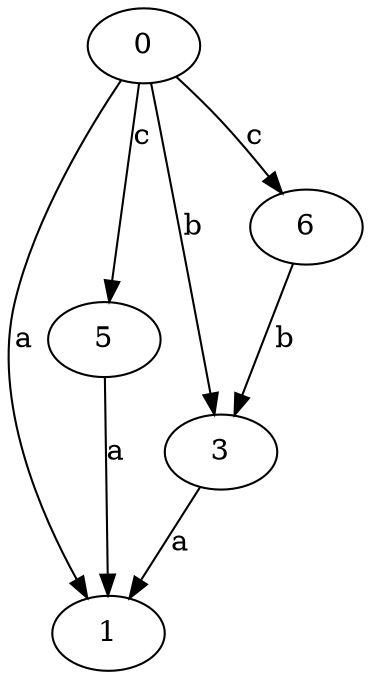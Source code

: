 strict digraph  {
0;
1;
3;
5;
6;
0 -> 1  [label=a];
0 -> 3  [label=b];
0 -> 5  [label=c];
0 -> 6  [label=c];
3 -> 1  [label=a];
5 -> 1  [label=a];
6 -> 3  [label=b];
}
